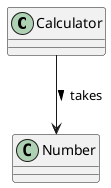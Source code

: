 @startuml
    class Calculator {}
    class Number {}
    
    Calculator --> Number: takes >
@enduml